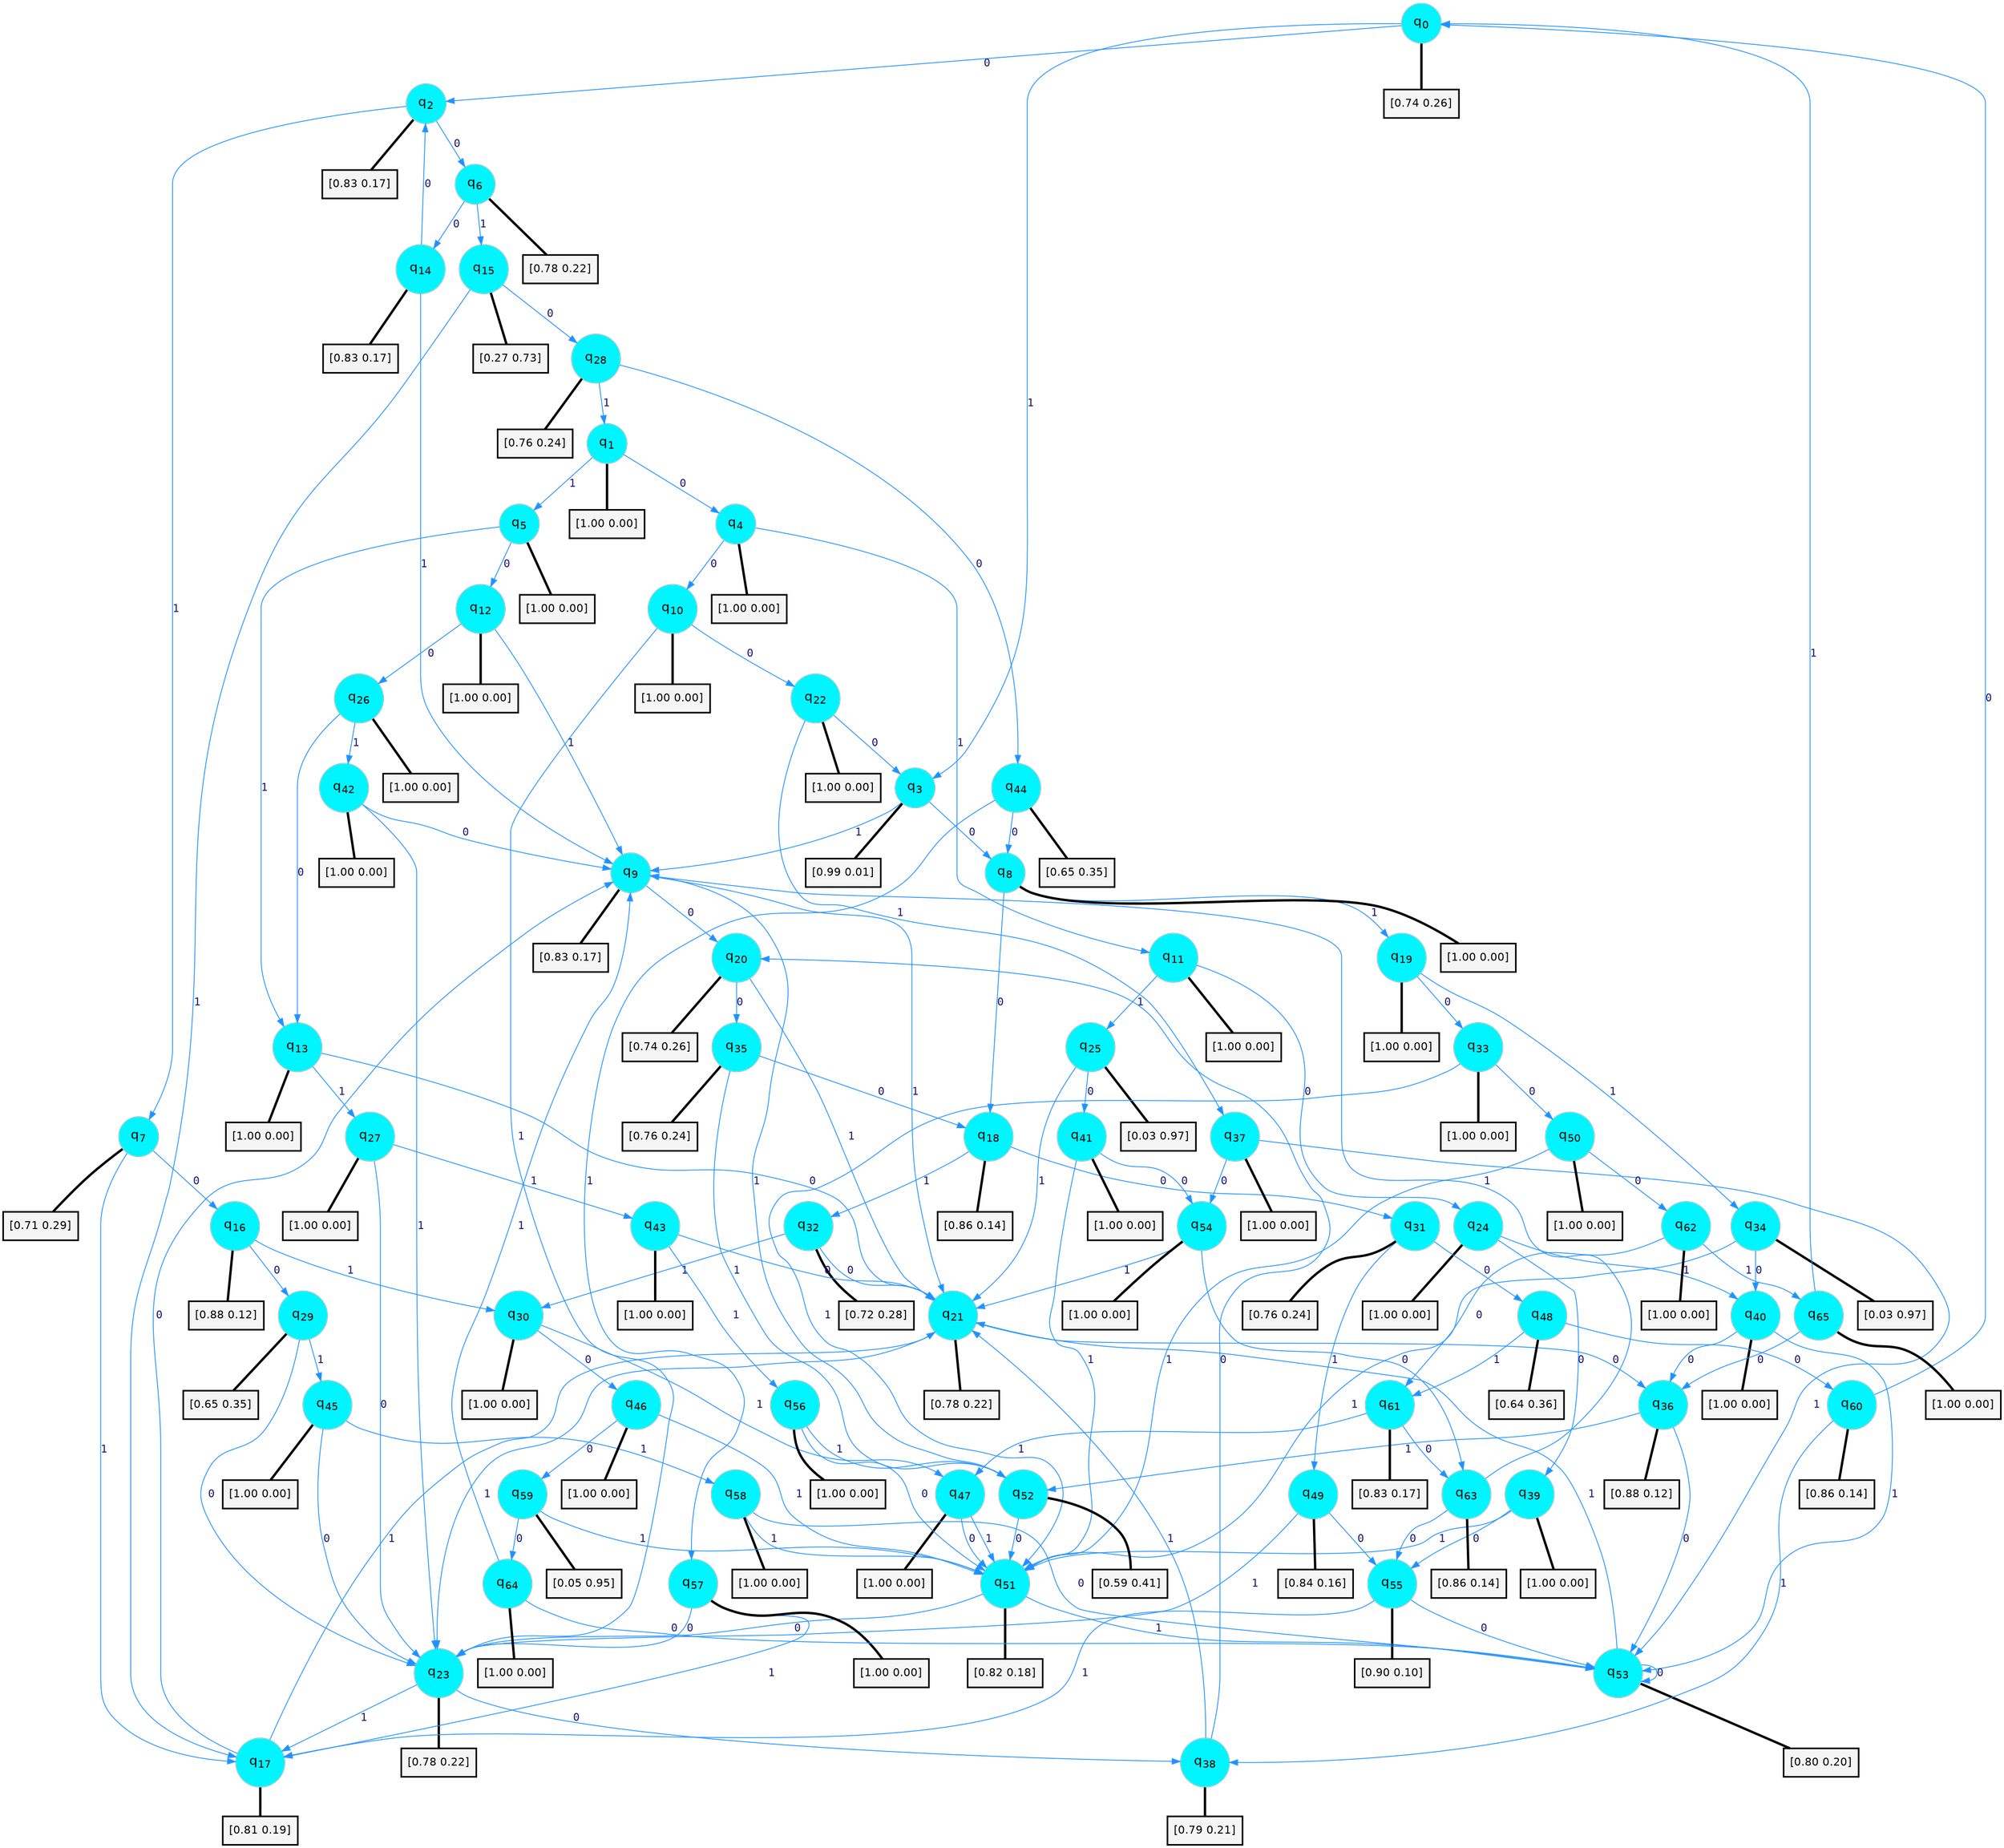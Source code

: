 digraph G {
graph [
bgcolor=transparent, dpi=300, rankdir=TD, size="40,25"];
node [
color=gray, fillcolor=turquoise1, fontcolor=black, fontname=Helvetica, fontsize=16, fontweight=bold, shape=circle, style=filled];
edge [
arrowsize=1, color=dodgerblue1, fontcolor=midnightblue, fontname=courier, fontweight=bold, penwidth=1, style=solid, weight=20];
0[label=<q<SUB>0</SUB>>];
1[label=<q<SUB>1</SUB>>];
2[label=<q<SUB>2</SUB>>];
3[label=<q<SUB>3</SUB>>];
4[label=<q<SUB>4</SUB>>];
5[label=<q<SUB>5</SUB>>];
6[label=<q<SUB>6</SUB>>];
7[label=<q<SUB>7</SUB>>];
8[label=<q<SUB>8</SUB>>];
9[label=<q<SUB>9</SUB>>];
10[label=<q<SUB>10</SUB>>];
11[label=<q<SUB>11</SUB>>];
12[label=<q<SUB>12</SUB>>];
13[label=<q<SUB>13</SUB>>];
14[label=<q<SUB>14</SUB>>];
15[label=<q<SUB>15</SUB>>];
16[label=<q<SUB>16</SUB>>];
17[label=<q<SUB>17</SUB>>];
18[label=<q<SUB>18</SUB>>];
19[label=<q<SUB>19</SUB>>];
20[label=<q<SUB>20</SUB>>];
21[label=<q<SUB>21</SUB>>];
22[label=<q<SUB>22</SUB>>];
23[label=<q<SUB>23</SUB>>];
24[label=<q<SUB>24</SUB>>];
25[label=<q<SUB>25</SUB>>];
26[label=<q<SUB>26</SUB>>];
27[label=<q<SUB>27</SUB>>];
28[label=<q<SUB>28</SUB>>];
29[label=<q<SUB>29</SUB>>];
30[label=<q<SUB>30</SUB>>];
31[label=<q<SUB>31</SUB>>];
32[label=<q<SUB>32</SUB>>];
33[label=<q<SUB>33</SUB>>];
34[label=<q<SUB>34</SUB>>];
35[label=<q<SUB>35</SUB>>];
36[label=<q<SUB>36</SUB>>];
37[label=<q<SUB>37</SUB>>];
38[label=<q<SUB>38</SUB>>];
39[label=<q<SUB>39</SUB>>];
40[label=<q<SUB>40</SUB>>];
41[label=<q<SUB>41</SUB>>];
42[label=<q<SUB>42</SUB>>];
43[label=<q<SUB>43</SUB>>];
44[label=<q<SUB>44</SUB>>];
45[label=<q<SUB>45</SUB>>];
46[label=<q<SUB>46</SUB>>];
47[label=<q<SUB>47</SUB>>];
48[label=<q<SUB>48</SUB>>];
49[label=<q<SUB>49</SUB>>];
50[label=<q<SUB>50</SUB>>];
51[label=<q<SUB>51</SUB>>];
52[label=<q<SUB>52</SUB>>];
53[label=<q<SUB>53</SUB>>];
54[label=<q<SUB>54</SUB>>];
55[label=<q<SUB>55</SUB>>];
56[label=<q<SUB>56</SUB>>];
57[label=<q<SUB>57</SUB>>];
58[label=<q<SUB>58</SUB>>];
59[label=<q<SUB>59</SUB>>];
60[label=<q<SUB>60</SUB>>];
61[label=<q<SUB>61</SUB>>];
62[label=<q<SUB>62</SUB>>];
63[label=<q<SUB>63</SUB>>];
64[label=<q<SUB>64</SUB>>];
65[label=<q<SUB>65</SUB>>];
66[label="[0.74 0.26]", shape=box,fontcolor=black, fontname=Helvetica, fontsize=14, penwidth=2, fillcolor=whitesmoke,color=black];
67[label="[1.00 0.00]", shape=box,fontcolor=black, fontname=Helvetica, fontsize=14, penwidth=2, fillcolor=whitesmoke,color=black];
68[label="[0.83 0.17]", shape=box,fontcolor=black, fontname=Helvetica, fontsize=14, penwidth=2, fillcolor=whitesmoke,color=black];
69[label="[0.99 0.01]", shape=box,fontcolor=black, fontname=Helvetica, fontsize=14, penwidth=2, fillcolor=whitesmoke,color=black];
70[label="[1.00 0.00]", shape=box,fontcolor=black, fontname=Helvetica, fontsize=14, penwidth=2, fillcolor=whitesmoke,color=black];
71[label="[1.00 0.00]", shape=box,fontcolor=black, fontname=Helvetica, fontsize=14, penwidth=2, fillcolor=whitesmoke,color=black];
72[label="[0.78 0.22]", shape=box,fontcolor=black, fontname=Helvetica, fontsize=14, penwidth=2, fillcolor=whitesmoke,color=black];
73[label="[0.71 0.29]", shape=box,fontcolor=black, fontname=Helvetica, fontsize=14, penwidth=2, fillcolor=whitesmoke,color=black];
74[label="[1.00 0.00]", shape=box,fontcolor=black, fontname=Helvetica, fontsize=14, penwidth=2, fillcolor=whitesmoke,color=black];
75[label="[0.83 0.17]", shape=box,fontcolor=black, fontname=Helvetica, fontsize=14, penwidth=2, fillcolor=whitesmoke,color=black];
76[label="[1.00 0.00]", shape=box,fontcolor=black, fontname=Helvetica, fontsize=14, penwidth=2, fillcolor=whitesmoke,color=black];
77[label="[1.00 0.00]", shape=box,fontcolor=black, fontname=Helvetica, fontsize=14, penwidth=2, fillcolor=whitesmoke,color=black];
78[label="[1.00 0.00]", shape=box,fontcolor=black, fontname=Helvetica, fontsize=14, penwidth=2, fillcolor=whitesmoke,color=black];
79[label="[1.00 0.00]", shape=box,fontcolor=black, fontname=Helvetica, fontsize=14, penwidth=2, fillcolor=whitesmoke,color=black];
80[label="[0.83 0.17]", shape=box,fontcolor=black, fontname=Helvetica, fontsize=14, penwidth=2, fillcolor=whitesmoke,color=black];
81[label="[0.27 0.73]", shape=box,fontcolor=black, fontname=Helvetica, fontsize=14, penwidth=2, fillcolor=whitesmoke,color=black];
82[label="[0.88 0.12]", shape=box,fontcolor=black, fontname=Helvetica, fontsize=14, penwidth=2, fillcolor=whitesmoke,color=black];
83[label="[0.81 0.19]", shape=box,fontcolor=black, fontname=Helvetica, fontsize=14, penwidth=2, fillcolor=whitesmoke,color=black];
84[label="[0.86 0.14]", shape=box,fontcolor=black, fontname=Helvetica, fontsize=14, penwidth=2, fillcolor=whitesmoke,color=black];
85[label="[1.00 0.00]", shape=box,fontcolor=black, fontname=Helvetica, fontsize=14, penwidth=2, fillcolor=whitesmoke,color=black];
86[label="[0.74 0.26]", shape=box,fontcolor=black, fontname=Helvetica, fontsize=14, penwidth=2, fillcolor=whitesmoke,color=black];
87[label="[0.78 0.22]", shape=box,fontcolor=black, fontname=Helvetica, fontsize=14, penwidth=2, fillcolor=whitesmoke,color=black];
88[label="[1.00 0.00]", shape=box,fontcolor=black, fontname=Helvetica, fontsize=14, penwidth=2, fillcolor=whitesmoke,color=black];
89[label="[0.78 0.22]", shape=box,fontcolor=black, fontname=Helvetica, fontsize=14, penwidth=2, fillcolor=whitesmoke,color=black];
90[label="[1.00 0.00]", shape=box,fontcolor=black, fontname=Helvetica, fontsize=14, penwidth=2, fillcolor=whitesmoke,color=black];
91[label="[0.03 0.97]", shape=box,fontcolor=black, fontname=Helvetica, fontsize=14, penwidth=2, fillcolor=whitesmoke,color=black];
92[label="[1.00 0.00]", shape=box,fontcolor=black, fontname=Helvetica, fontsize=14, penwidth=2, fillcolor=whitesmoke,color=black];
93[label="[1.00 0.00]", shape=box,fontcolor=black, fontname=Helvetica, fontsize=14, penwidth=2, fillcolor=whitesmoke,color=black];
94[label="[0.76 0.24]", shape=box,fontcolor=black, fontname=Helvetica, fontsize=14, penwidth=2, fillcolor=whitesmoke,color=black];
95[label="[0.65 0.35]", shape=box,fontcolor=black, fontname=Helvetica, fontsize=14, penwidth=2, fillcolor=whitesmoke,color=black];
96[label="[1.00 0.00]", shape=box,fontcolor=black, fontname=Helvetica, fontsize=14, penwidth=2, fillcolor=whitesmoke,color=black];
97[label="[0.76 0.24]", shape=box,fontcolor=black, fontname=Helvetica, fontsize=14, penwidth=2, fillcolor=whitesmoke,color=black];
98[label="[0.72 0.28]", shape=box,fontcolor=black, fontname=Helvetica, fontsize=14, penwidth=2, fillcolor=whitesmoke,color=black];
99[label="[1.00 0.00]", shape=box,fontcolor=black, fontname=Helvetica, fontsize=14, penwidth=2, fillcolor=whitesmoke,color=black];
100[label="[0.03 0.97]", shape=box,fontcolor=black, fontname=Helvetica, fontsize=14, penwidth=2, fillcolor=whitesmoke,color=black];
101[label="[0.76 0.24]", shape=box,fontcolor=black, fontname=Helvetica, fontsize=14, penwidth=2, fillcolor=whitesmoke,color=black];
102[label="[0.88 0.12]", shape=box,fontcolor=black, fontname=Helvetica, fontsize=14, penwidth=2, fillcolor=whitesmoke,color=black];
103[label="[1.00 0.00]", shape=box,fontcolor=black, fontname=Helvetica, fontsize=14, penwidth=2, fillcolor=whitesmoke,color=black];
104[label="[0.79 0.21]", shape=box,fontcolor=black, fontname=Helvetica, fontsize=14, penwidth=2, fillcolor=whitesmoke,color=black];
105[label="[1.00 0.00]", shape=box,fontcolor=black, fontname=Helvetica, fontsize=14, penwidth=2, fillcolor=whitesmoke,color=black];
106[label="[1.00 0.00]", shape=box,fontcolor=black, fontname=Helvetica, fontsize=14, penwidth=2, fillcolor=whitesmoke,color=black];
107[label="[1.00 0.00]", shape=box,fontcolor=black, fontname=Helvetica, fontsize=14, penwidth=2, fillcolor=whitesmoke,color=black];
108[label="[1.00 0.00]", shape=box,fontcolor=black, fontname=Helvetica, fontsize=14, penwidth=2, fillcolor=whitesmoke,color=black];
109[label="[1.00 0.00]", shape=box,fontcolor=black, fontname=Helvetica, fontsize=14, penwidth=2, fillcolor=whitesmoke,color=black];
110[label="[0.65 0.35]", shape=box,fontcolor=black, fontname=Helvetica, fontsize=14, penwidth=2, fillcolor=whitesmoke,color=black];
111[label="[1.00 0.00]", shape=box,fontcolor=black, fontname=Helvetica, fontsize=14, penwidth=2, fillcolor=whitesmoke,color=black];
112[label="[1.00 0.00]", shape=box,fontcolor=black, fontname=Helvetica, fontsize=14, penwidth=2, fillcolor=whitesmoke,color=black];
113[label="[1.00 0.00]", shape=box,fontcolor=black, fontname=Helvetica, fontsize=14, penwidth=2, fillcolor=whitesmoke,color=black];
114[label="[0.64 0.36]", shape=box,fontcolor=black, fontname=Helvetica, fontsize=14, penwidth=2, fillcolor=whitesmoke,color=black];
115[label="[0.84 0.16]", shape=box,fontcolor=black, fontname=Helvetica, fontsize=14, penwidth=2, fillcolor=whitesmoke,color=black];
116[label="[1.00 0.00]", shape=box,fontcolor=black, fontname=Helvetica, fontsize=14, penwidth=2, fillcolor=whitesmoke,color=black];
117[label="[0.82 0.18]", shape=box,fontcolor=black, fontname=Helvetica, fontsize=14, penwidth=2, fillcolor=whitesmoke,color=black];
118[label="[0.59 0.41]", shape=box,fontcolor=black, fontname=Helvetica, fontsize=14, penwidth=2, fillcolor=whitesmoke,color=black];
119[label="[0.80 0.20]", shape=box,fontcolor=black, fontname=Helvetica, fontsize=14, penwidth=2, fillcolor=whitesmoke,color=black];
120[label="[1.00 0.00]", shape=box,fontcolor=black, fontname=Helvetica, fontsize=14, penwidth=2, fillcolor=whitesmoke,color=black];
121[label="[0.90 0.10]", shape=box,fontcolor=black, fontname=Helvetica, fontsize=14, penwidth=2, fillcolor=whitesmoke,color=black];
122[label="[1.00 0.00]", shape=box,fontcolor=black, fontname=Helvetica, fontsize=14, penwidth=2, fillcolor=whitesmoke,color=black];
123[label="[1.00 0.00]", shape=box,fontcolor=black, fontname=Helvetica, fontsize=14, penwidth=2, fillcolor=whitesmoke,color=black];
124[label="[1.00 0.00]", shape=box,fontcolor=black, fontname=Helvetica, fontsize=14, penwidth=2, fillcolor=whitesmoke,color=black];
125[label="[0.05 0.95]", shape=box,fontcolor=black, fontname=Helvetica, fontsize=14, penwidth=2, fillcolor=whitesmoke,color=black];
126[label="[0.86 0.14]", shape=box,fontcolor=black, fontname=Helvetica, fontsize=14, penwidth=2, fillcolor=whitesmoke,color=black];
127[label="[0.83 0.17]", shape=box,fontcolor=black, fontname=Helvetica, fontsize=14, penwidth=2, fillcolor=whitesmoke,color=black];
128[label="[1.00 0.00]", shape=box,fontcolor=black, fontname=Helvetica, fontsize=14, penwidth=2, fillcolor=whitesmoke,color=black];
129[label="[0.86 0.14]", shape=box,fontcolor=black, fontname=Helvetica, fontsize=14, penwidth=2, fillcolor=whitesmoke,color=black];
130[label="[1.00 0.00]", shape=box,fontcolor=black, fontname=Helvetica, fontsize=14, penwidth=2, fillcolor=whitesmoke,color=black];
131[label="[1.00 0.00]", shape=box,fontcolor=black, fontname=Helvetica, fontsize=14, penwidth=2, fillcolor=whitesmoke,color=black];
0->2 [label=0];
0->3 [label=1];
0->66 [arrowhead=none, penwidth=3,color=black];
1->4 [label=0];
1->5 [label=1];
1->67 [arrowhead=none, penwidth=3,color=black];
2->6 [label=0];
2->7 [label=1];
2->68 [arrowhead=none, penwidth=3,color=black];
3->8 [label=0];
3->9 [label=1];
3->69 [arrowhead=none, penwidth=3,color=black];
4->10 [label=0];
4->11 [label=1];
4->70 [arrowhead=none, penwidth=3,color=black];
5->12 [label=0];
5->13 [label=1];
5->71 [arrowhead=none, penwidth=3,color=black];
6->14 [label=0];
6->15 [label=1];
6->72 [arrowhead=none, penwidth=3,color=black];
7->16 [label=0];
7->17 [label=1];
7->73 [arrowhead=none, penwidth=3,color=black];
8->18 [label=0];
8->19 [label=1];
8->74 [arrowhead=none, penwidth=3,color=black];
9->20 [label=0];
9->21 [label=1];
9->75 [arrowhead=none, penwidth=3,color=black];
10->22 [label=0];
10->23 [label=1];
10->76 [arrowhead=none, penwidth=3,color=black];
11->24 [label=0];
11->25 [label=1];
11->77 [arrowhead=none, penwidth=3,color=black];
12->26 [label=0];
12->9 [label=1];
12->78 [arrowhead=none, penwidth=3,color=black];
13->21 [label=0];
13->27 [label=1];
13->79 [arrowhead=none, penwidth=3,color=black];
14->2 [label=0];
14->9 [label=1];
14->80 [arrowhead=none, penwidth=3,color=black];
15->28 [label=0];
15->17 [label=1];
15->81 [arrowhead=none, penwidth=3,color=black];
16->29 [label=0];
16->30 [label=1];
16->82 [arrowhead=none, penwidth=3,color=black];
17->9 [label=0];
17->21 [label=1];
17->83 [arrowhead=none, penwidth=3,color=black];
18->31 [label=0];
18->32 [label=1];
18->84 [arrowhead=none, penwidth=3,color=black];
19->33 [label=0];
19->34 [label=1];
19->85 [arrowhead=none, penwidth=3,color=black];
20->35 [label=0];
20->21 [label=1];
20->86 [arrowhead=none, penwidth=3,color=black];
21->36 [label=0];
21->23 [label=1];
21->87 [arrowhead=none, penwidth=3,color=black];
22->3 [label=0];
22->37 [label=1];
22->88 [arrowhead=none, penwidth=3,color=black];
23->38 [label=0];
23->17 [label=1];
23->89 [arrowhead=none, penwidth=3,color=black];
24->39 [label=0];
24->40 [label=1];
24->90 [arrowhead=none, penwidth=3,color=black];
25->41 [label=0];
25->21 [label=1];
25->91 [arrowhead=none, penwidth=3,color=black];
26->13 [label=0];
26->42 [label=1];
26->92 [arrowhead=none, penwidth=3,color=black];
27->23 [label=0];
27->43 [label=1];
27->93 [arrowhead=none, penwidth=3,color=black];
28->44 [label=0];
28->1 [label=1];
28->94 [arrowhead=none, penwidth=3,color=black];
29->23 [label=0];
29->45 [label=1];
29->95 [arrowhead=none, penwidth=3,color=black];
30->46 [label=0];
30->47 [label=1];
30->96 [arrowhead=none, penwidth=3,color=black];
31->48 [label=0];
31->49 [label=1];
31->97 [arrowhead=none, penwidth=3,color=black];
32->21 [label=0];
32->30 [label=1];
32->98 [arrowhead=none, penwidth=3,color=black];
33->50 [label=0];
33->51 [label=1];
33->99 [arrowhead=none, penwidth=3,color=black];
34->40 [label=0];
34->51 [label=1];
34->100 [arrowhead=none, penwidth=3,color=black];
35->18 [label=0];
35->52 [label=1];
35->101 [arrowhead=none, penwidth=3,color=black];
36->53 [label=0];
36->52 [label=1];
36->102 [arrowhead=none, penwidth=3,color=black];
37->54 [label=0];
37->53 [label=1];
37->103 [arrowhead=none, penwidth=3,color=black];
38->20 [label=0];
38->21 [label=1];
38->104 [arrowhead=none, penwidth=3,color=black];
39->55 [label=0];
39->51 [label=1];
39->105 [arrowhead=none, penwidth=3,color=black];
40->36 [label=0];
40->53 [label=1];
40->106 [arrowhead=none, penwidth=3,color=black];
41->54 [label=0];
41->51 [label=1];
41->107 [arrowhead=none, penwidth=3,color=black];
42->9 [label=0];
42->23 [label=1];
42->108 [arrowhead=none, penwidth=3,color=black];
43->21 [label=0];
43->56 [label=1];
43->109 [arrowhead=none, penwidth=3,color=black];
44->8 [label=0];
44->57 [label=1];
44->110 [arrowhead=none, penwidth=3,color=black];
45->23 [label=0];
45->58 [label=1];
45->111 [arrowhead=none, penwidth=3,color=black];
46->59 [label=0];
46->51 [label=1];
46->112 [arrowhead=none, penwidth=3,color=black];
47->51 [label=0];
47->51 [label=1];
47->113 [arrowhead=none, penwidth=3,color=black];
48->60 [label=0];
48->61 [label=1];
48->114 [arrowhead=none, penwidth=3,color=black];
49->55 [label=0];
49->23 [label=1];
49->115 [arrowhead=none, penwidth=3,color=black];
50->62 [label=0];
50->51 [label=1];
50->116 [arrowhead=none, penwidth=3,color=black];
51->23 [label=0];
51->53 [label=1];
51->117 [arrowhead=none, penwidth=3,color=black];
52->51 [label=0];
52->9 [label=1];
52->118 [arrowhead=none, penwidth=3,color=black];
53->53 [label=0];
53->21 [label=1];
53->119 [arrowhead=none, penwidth=3,color=black];
54->63 [label=0];
54->21 [label=1];
54->120 [arrowhead=none, penwidth=3,color=black];
55->53 [label=0];
55->17 [label=1];
55->121 [arrowhead=none, penwidth=3,color=black];
56->51 [label=0];
56->52 [label=1];
56->122 [arrowhead=none, penwidth=3,color=black];
57->23 [label=0];
57->17 [label=1];
57->123 [arrowhead=none, penwidth=3,color=black];
58->53 [label=0];
58->51 [label=1];
58->124 [arrowhead=none, penwidth=3,color=black];
59->64 [label=0];
59->51 [label=1];
59->125 [arrowhead=none, penwidth=3,color=black];
60->0 [label=0];
60->38 [label=1];
60->126 [arrowhead=none, penwidth=3,color=black];
61->63 [label=0];
61->47 [label=1];
61->127 [arrowhead=none, penwidth=3,color=black];
62->61 [label=0];
62->65 [label=1];
62->128 [arrowhead=none, penwidth=3,color=black];
63->55 [label=0];
63->9 [label=1];
63->129 [arrowhead=none, penwidth=3,color=black];
64->53 [label=0];
64->9 [label=1];
64->130 [arrowhead=none, penwidth=3,color=black];
65->36 [label=0];
65->0 [label=1];
65->131 [arrowhead=none, penwidth=3,color=black];
}
